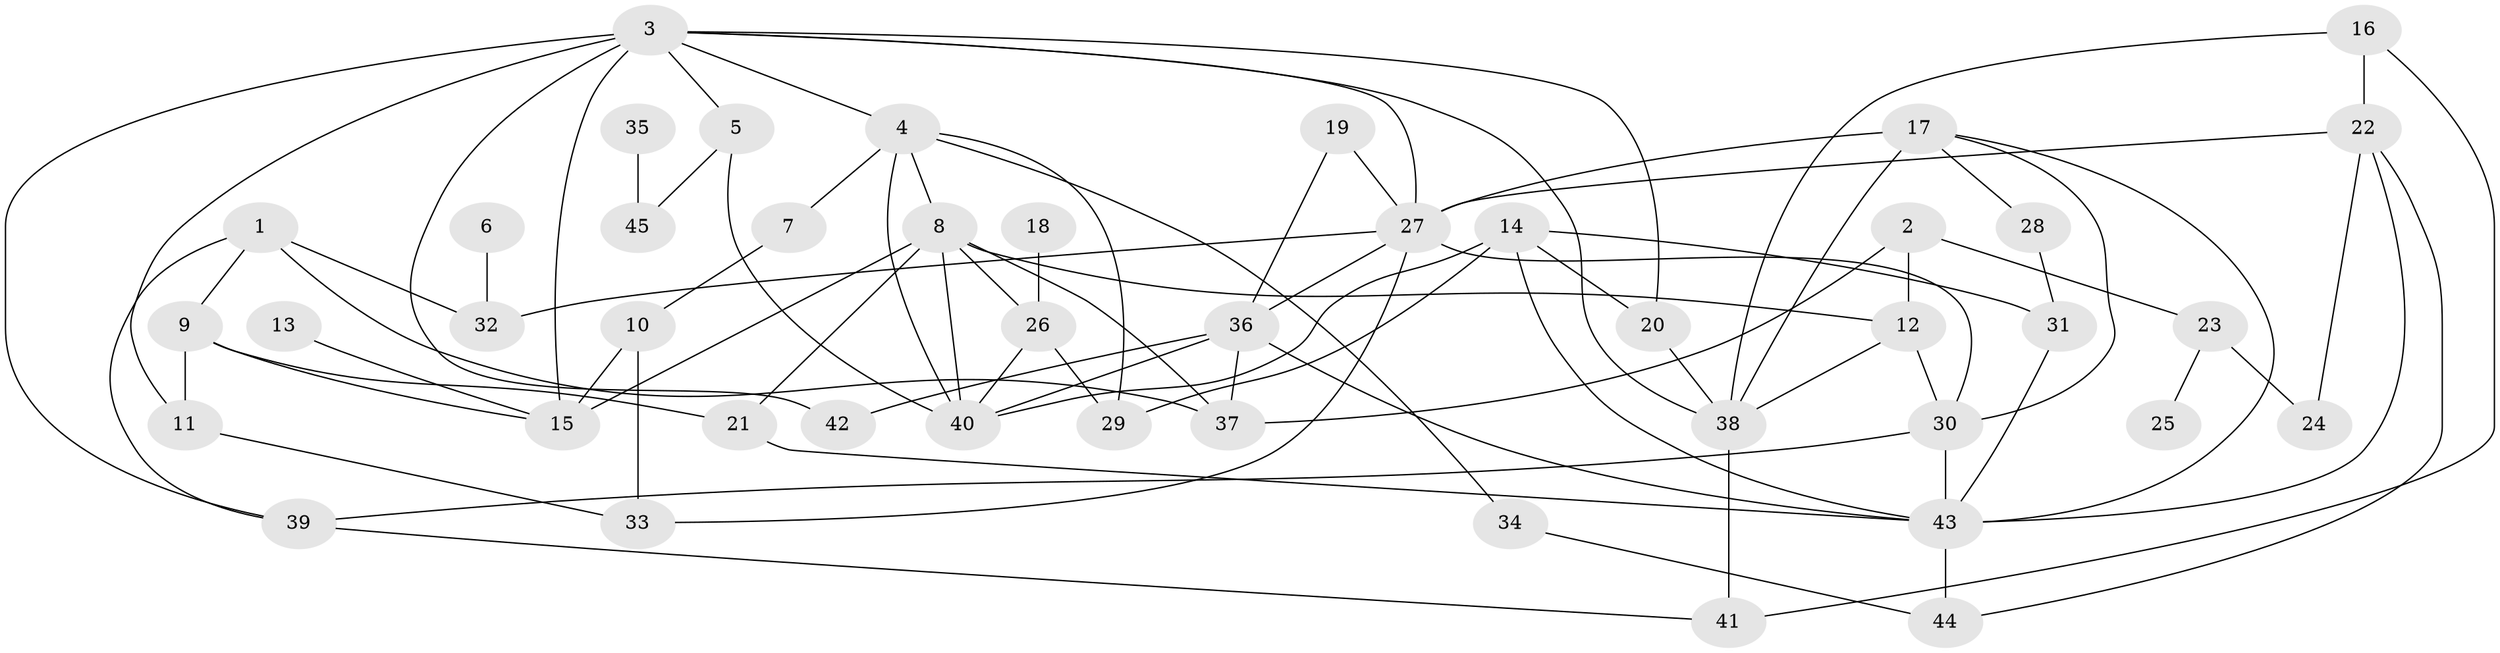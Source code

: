 // original degree distribution, {8: 0.04504504504504504, 6: 0.04504504504504504, 3: 0.1891891891891892, 5: 0.07207207207207207, 4: 0.13513513513513514, 2: 0.16216216216216217, 1: 0.35135135135135137}
// Generated by graph-tools (version 1.1) at 2025/36/03/04/25 23:36:00]
// undirected, 45 vertices, 83 edges
graph export_dot {
  node [color=gray90,style=filled];
  1;
  2;
  3;
  4;
  5;
  6;
  7;
  8;
  9;
  10;
  11;
  12;
  13;
  14;
  15;
  16;
  17;
  18;
  19;
  20;
  21;
  22;
  23;
  24;
  25;
  26;
  27;
  28;
  29;
  30;
  31;
  32;
  33;
  34;
  35;
  36;
  37;
  38;
  39;
  40;
  41;
  42;
  43;
  44;
  45;
  1 -- 9 [weight=1.0];
  1 -- 32 [weight=1.0];
  1 -- 37 [weight=1.0];
  1 -- 39 [weight=1.0];
  2 -- 12 [weight=1.0];
  2 -- 23 [weight=1.0];
  2 -- 37 [weight=1.0];
  3 -- 4 [weight=1.0];
  3 -- 5 [weight=1.0];
  3 -- 11 [weight=1.0];
  3 -- 15 [weight=1.0];
  3 -- 20 [weight=1.0];
  3 -- 27 [weight=1.0];
  3 -- 38 [weight=1.0];
  3 -- 39 [weight=1.0];
  3 -- 42 [weight=2.0];
  4 -- 7 [weight=1.0];
  4 -- 8 [weight=1.0];
  4 -- 29 [weight=2.0];
  4 -- 34 [weight=1.0];
  4 -- 40 [weight=2.0];
  5 -- 40 [weight=1.0];
  5 -- 45 [weight=1.0];
  6 -- 32 [weight=1.0];
  7 -- 10 [weight=1.0];
  8 -- 12 [weight=1.0];
  8 -- 15 [weight=1.0];
  8 -- 21 [weight=1.0];
  8 -- 26 [weight=1.0];
  8 -- 37 [weight=1.0];
  8 -- 40 [weight=1.0];
  9 -- 11 [weight=1.0];
  9 -- 15 [weight=1.0];
  9 -- 21 [weight=1.0];
  10 -- 15 [weight=1.0];
  10 -- 33 [weight=1.0];
  11 -- 33 [weight=1.0];
  12 -- 30 [weight=1.0];
  12 -- 38 [weight=1.0];
  13 -- 15 [weight=1.0];
  14 -- 20 [weight=1.0];
  14 -- 29 [weight=1.0];
  14 -- 31 [weight=1.0];
  14 -- 40 [weight=1.0];
  14 -- 43 [weight=1.0];
  16 -- 22 [weight=1.0];
  16 -- 38 [weight=1.0];
  16 -- 41 [weight=1.0];
  17 -- 27 [weight=2.0];
  17 -- 28 [weight=1.0];
  17 -- 30 [weight=1.0];
  17 -- 38 [weight=1.0];
  17 -- 43 [weight=1.0];
  18 -- 26 [weight=1.0];
  19 -- 27 [weight=1.0];
  19 -- 36 [weight=1.0];
  20 -- 38 [weight=1.0];
  21 -- 43 [weight=1.0];
  22 -- 24 [weight=1.0];
  22 -- 27 [weight=1.0];
  22 -- 43 [weight=1.0];
  22 -- 44 [weight=1.0];
  23 -- 24 [weight=1.0];
  23 -- 25 [weight=1.0];
  26 -- 29 [weight=1.0];
  26 -- 40 [weight=1.0];
  27 -- 30 [weight=1.0];
  27 -- 32 [weight=1.0];
  27 -- 33 [weight=1.0];
  27 -- 36 [weight=1.0];
  28 -- 31 [weight=1.0];
  30 -- 39 [weight=1.0];
  30 -- 43 [weight=1.0];
  31 -- 43 [weight=1.0];
  34 -- 44 [weight=1.0];
  35 -- 45 [weight=1.0];
  36 -- 37 [weight=1.0];
  36 -- 40 [weight=1.0];
  36 -- 42 [weight=1.0];
  36 -- 43 [weight=1.0];
  38 -- 41 [weight=1.0];
  39 -- 41 [weight=1.0];
  43 -- 44 [weight=1.0];
}
